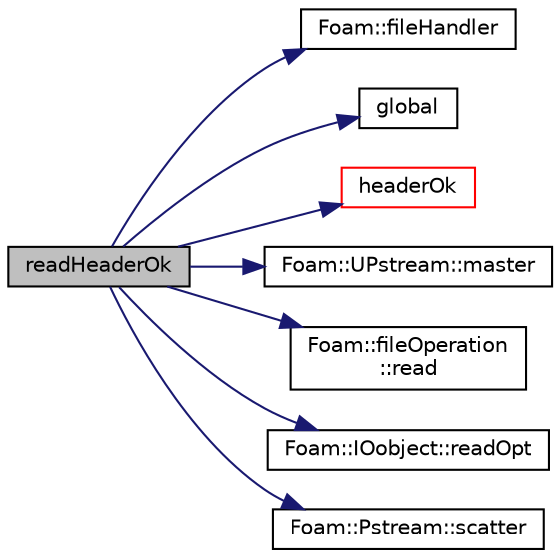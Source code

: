 digraph "readHeaderOk"
{
  bgcolor="transparent";
  edge [fontname="Helvetica",fontsize="10",labelfontname="Helvetica",labelfontsize="10"];
  node [fontname="Helvetica",fontsize="10",shape=record];
  rankdir="LR";
  Node1 [label="readHeaderOk",height=0.2,width=0.4,color="black", fillcolor="grey75", style="filled" fontcolor="black"];
  Node1 -> Node2 [color="midnightblue",fontsize="10",style="solid",fontname="Helvetica"];
  Node2 [label="Foam::fileHandler",height=0.2,width=0.4,color="black",URL="$namespaceFoam.html#a04d5051c9ff037a58acee81e362598fc",tooltip="Get current file handler. "];
  Node1 -> Node3 [color="midnightblue",fontsize="10",style="solid",fontname="Helvetica"];
  Node3 [label="global",height=0.2,width=0.4,color="black",URL="$classFoam_1_1regIOobject.html#a93cc423b0d11a76871e1de852dedb7c1",tooltip="Is object global. "];
  Node1 -> Node4 [color="midnightblue",fontsize="10",style="solid",fontname="Helvetica"];
  Node4 [label="headerOk",height=0.2,width=0.4,color="red",URL="$classFoam_1_1regIOobject.html#a9d4879c850ce41d945ff77e788de3a23",tooltip="Read and check header info. "];
  Node1 -> Node5 [color="midnightblue",fontsize="10",style="solid",fontname="Helvetica"];
  Node5 [label="Foam::UPstream::master",height=0.2,width=0.4,color="black",URL="$classFoam_1_1UPstream.html#a36af549940a0aae3733774649594489f",tooltip="Am I the master process. "];
  Node1 -> Node6 [color="midnightblue",fontsize="10",style="solid",fontname="Helvetica"];
  Node6 [label="Foam::fileOperation\l::read",height=0.2,width=0.4,color="black",URL="$classFoam_1_1fileOperation.html#a7a9faf9c69e2bae26cd1759859648d1f",tooltip="Top-level read. "];
  Node1 -> Node7 [color="midnightblue",fontsize="10",style="solid",fontname="Helvetica"];
  Node7 [label="Foam::IOobject::readOpt",height=0.2,width=0.4,color="black",URL="$classFoam_1_1IOobject.html#ae4c053f33807e82ce83c599afb985bbb",tooltip="The read option. "];
  Node1 -> Node8 [color="midnightblue",fontsize="10",style="solid",fontname="Helvetica"];
  Node8 [label="Foam::Pstream::scatter",height=0.2,width=0.4,color="black",URL="$classFoam_1_1Pstream.html#a00bc7d5a0b660cfa53523561af48def2",tooltip="Scatter data. Distribute without modification. Reverse of gather. "];
}
